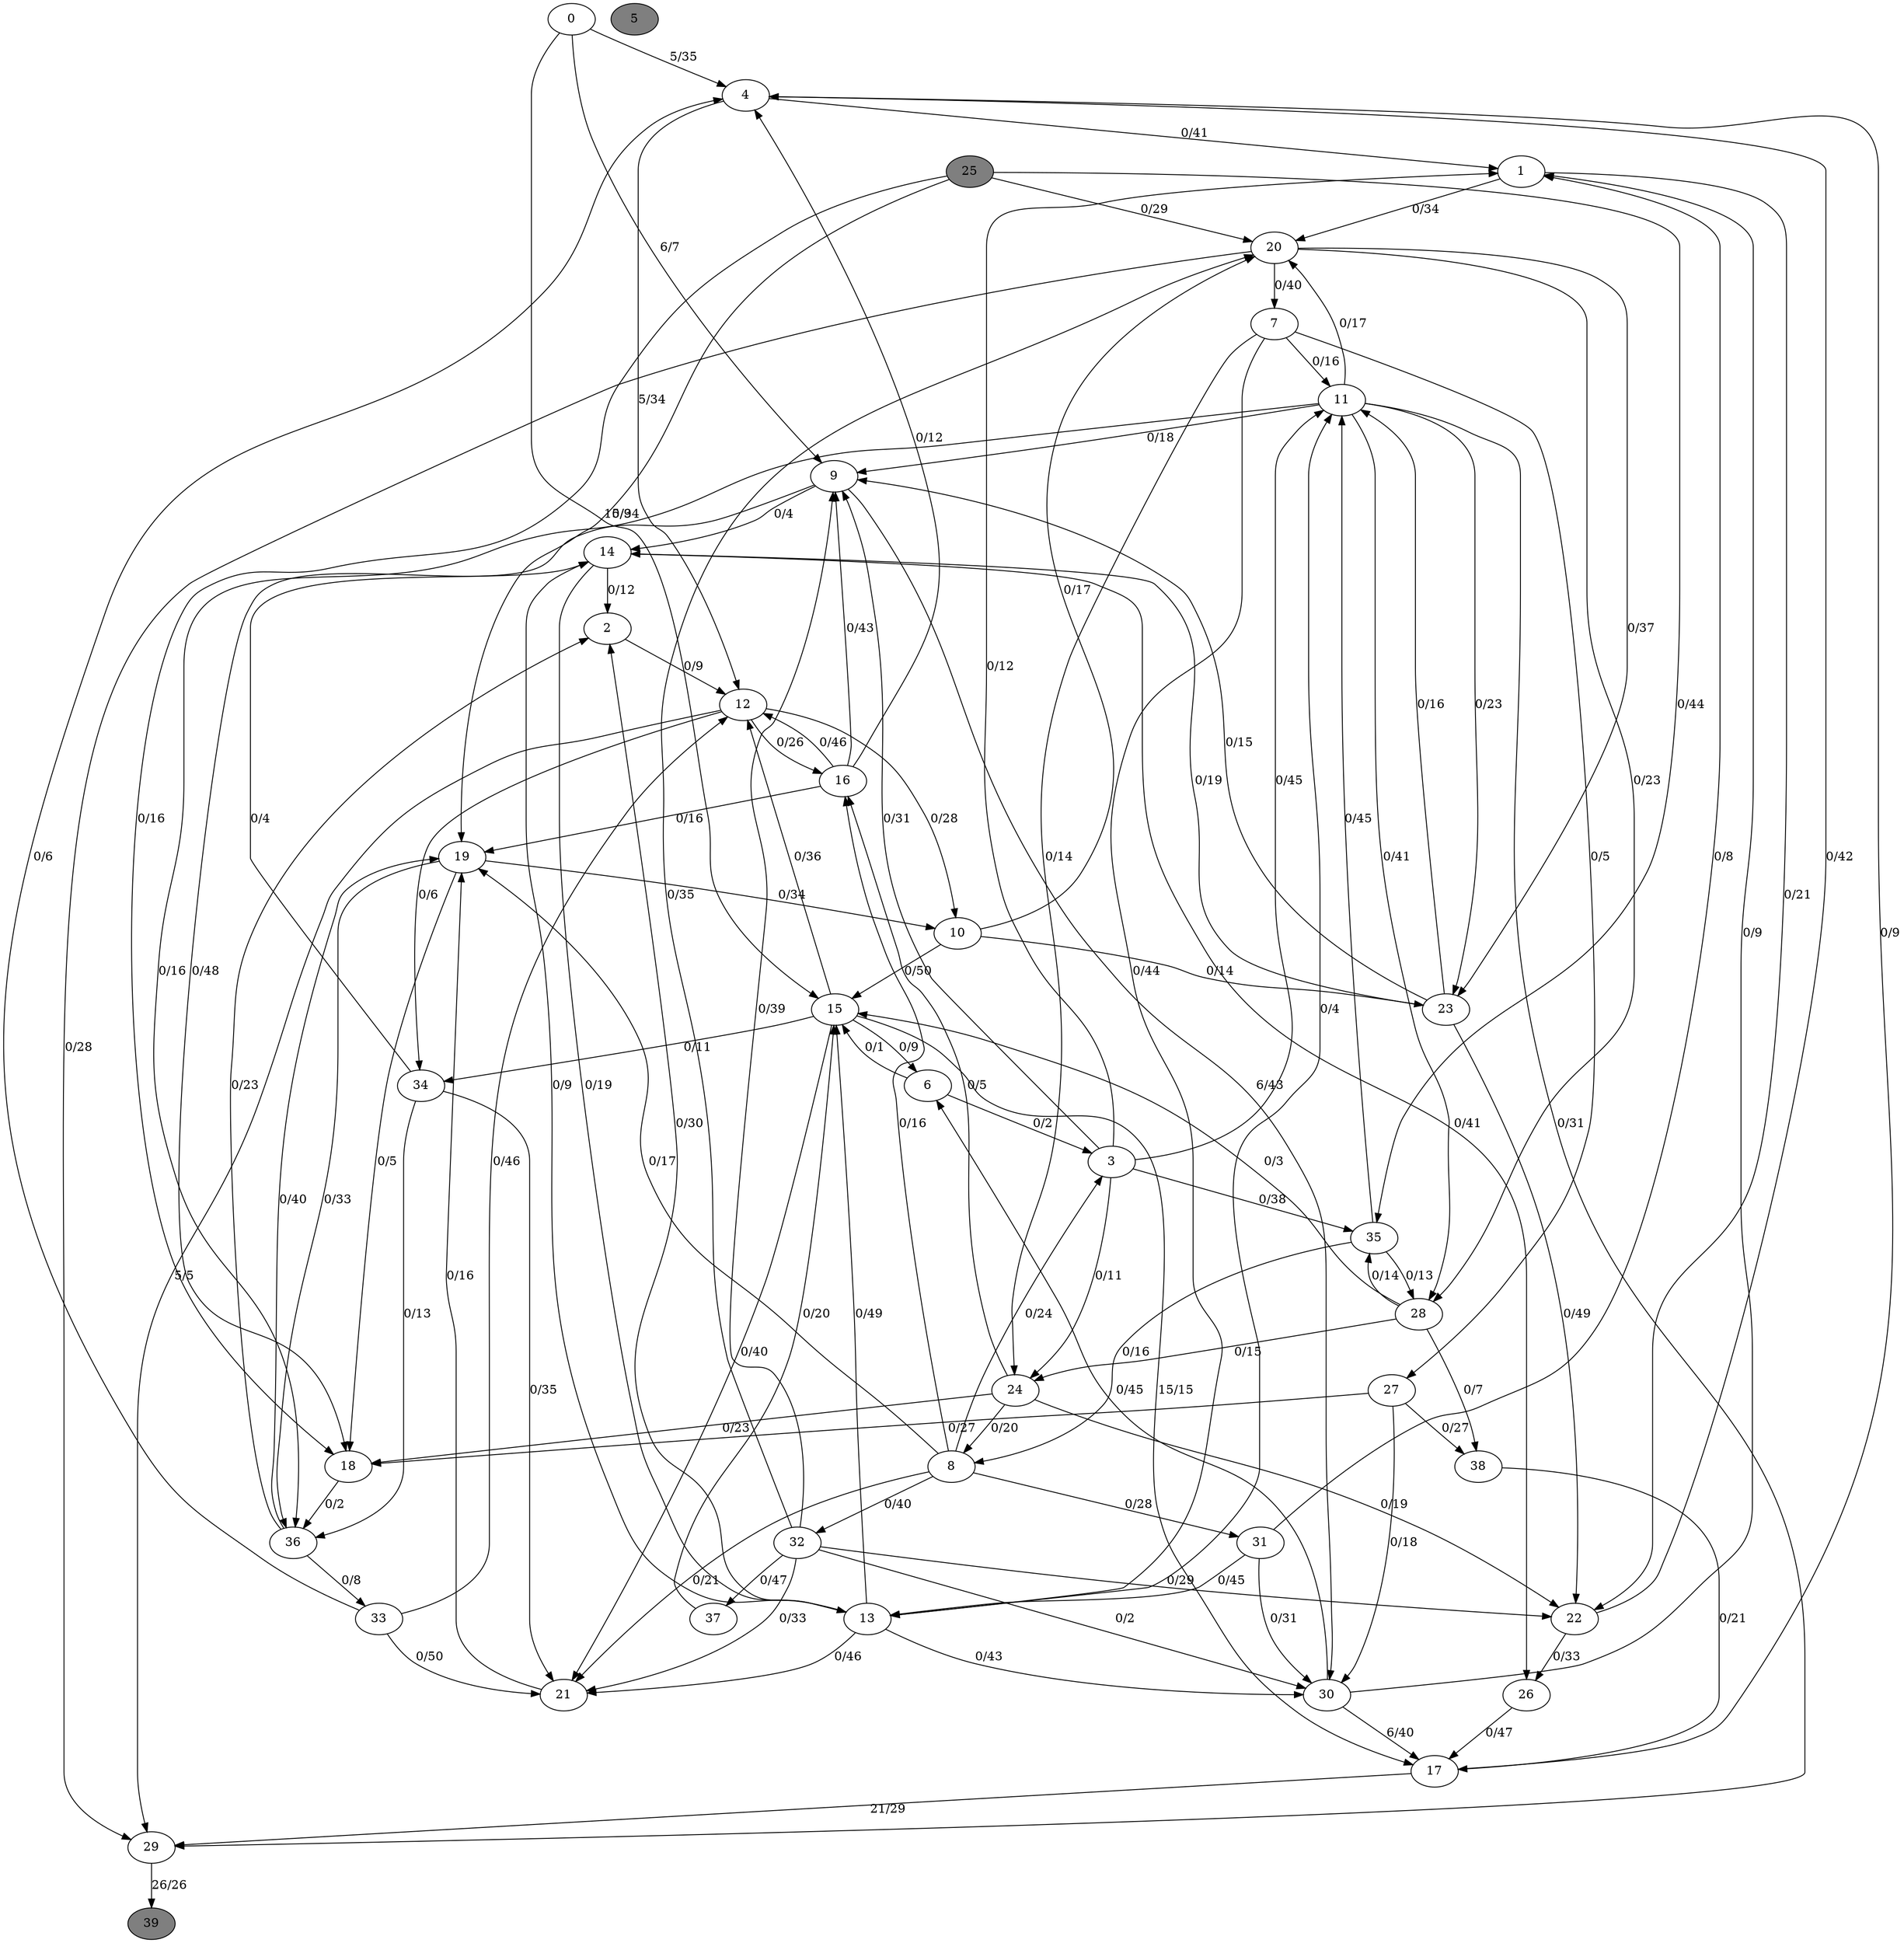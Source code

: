 digraph G {
	0[style=filled fillcolor=grey100];
	0->4[label ="5/35"] ;
	0->9[label ="6/7"] ;
	0->15[label ="15/34"] ;
	1[style=filled fillcolor=grey100];
	1->20[label ="0/34"] ;
	1->22[label ="0/21"] ;
	2[style=filled fillcolor=grey100];
	2->12[label ="0/9"] ;
	3[style=filled fillcolor=grey100];
	3->1[label ="0/12"] ;
	3->9[label ="0/31"] ;
	3->11[label ="0/45"] ;
	3->24[label ="0/11"] ;
	3->35[label ="0/38"] ;
	4[style=filled fillcolor=grey100];
	4->1[label ="0/41"] ;
	4->12[label ="5/34"] ;
	5[style=filled fillcolor=grey50];
	6[style=filled fillcolor=grey100];
	6->3[label ="0/2"] ;
	6->15[label ="0/1"] ;
	7[style=filled fillcolor=grey100];
	7->11[label ="0/16"] ;
	7->13[label ="0/44"] ;
	7->24[label ="0/14"] ;
	7->27[label ="0/5"] ;
	8[style=filled fillcolor=grey100];
	8->3[label ="0/24"] ;
	8->16[label ="0/16"] ;
	8->19[label ="0/17"] ;
	8->21[label ="0/21"] ;
	8->31[label ="0/28"] ;
	8->32[label ="0/40"] ;
	9[style=filled fillcolor=grey100];
	9->14[label ="0/4"] ;
	9->18[label ="0/48"] ;
	9->30[label ="6/43"] ;
	10[style=filled fillcolor=grey100];
	10->15[label ="0/50"] ;
	10->20[label ="0/17"] ;
	10->23[label ="0/14"] ;
	11[style=filled fillcolor=grey100];
	11->9[label ="0/18"] ;
	11->20[label ="0/17"] ;
	11->23[label ="0/23"] ;
	11->28[label ="0/41"] ;
	11->29[label ="0/31"] ;
	11->36[label ="0/16"] ;
	12[style=filled fillcolor=grey100];
	12->10[label ="0/28"] ;
	12->16[label ="0/26"] ;
	12->29[label ="5/5"] ;
	12->34[label ="0/6"] ;
	13[style=filled fillcolor=grey100];
	13->2[label ="0/30"] ;
	13->11[label ="0/4"] ;
	13->14[label ="0/9"] ;
	13->15[label ="0/49"] ;
	13->21[label ="0/46"] ;
	13->30[label ="0/43"] ;
	14[style=filled fillcolor=grey100];
	14->2[label ="0/12"] ;
	14->13[label ="0/19"] ;
	14->26[label ="0/41"] ;
	15[style=filled fillcolor=grey100];
	15->6[label ="0/9"] ;
	15->12[label ="0/36"] ;
	15->17[label ="15/15"] ;
	15->21[label ="0/40"] ;
	15->34[label ="0/11"] ;
	16[style=filled fillcolor=grey100];
	16->4[label ="0/12"] ;
	16->9[label ="0/43"] ;
	16->12[label ="0/46"] ;
	16->19[label ="0/16"] ;
	17[style=filled fillcolor=grey100];
	17->4[label ="0/9"] ;
	17->29[label ="21/29"] ;
	18[style=filled fillcolor=grey100];
	18->36[label ="0/2"] ;
	19[style=filled fillcolor=grey100];
	19->10[label ="0/34"] ;
	19->18[label ="0/5"] ;
	19->36[label ="0/33"] ;
	20[style=filled fillcolor=grey100];
	20->7[label ="0/40"] ;
	20->23[label ="0/37"] ;
	20->28[label ="0/23"] ;
	20->29[label ="0/28"] ;
	21[style=filled fillcolor=grey100];
	21->19[label ="0/16"] ;
	22[style=filled fillcolor=grey100];
	22->4[label ="0/42"] ;
	22->26[label ="0/33"] ;
	23[style=filled fillcolor=grey100];
	23->9[label ="0/15"] ;
	23->11[label ="0/16"] ;
	23->14[label ="0/19"] ;
	23->22[label ="0/49"] ;
	24[style=filled fillcolor=grey100];
	24->8[label ="0/20"] ;
	24->16[label ="0/5"] ;
	24->18[label ="0/23"] ;
	24->22[label ="0/19"] ;
	25[style=filled fillcolor=grey50];
	25->18[label ="0/16"] ;
	25->19[label ="0/9"] ;
	25->20[label ="0/29"] ;
	25->35[label ="0/44"] ;
	26[style=filled fillcolor=grey100];
	26->17[label ="0/47"] ;
	27[style=filled fillcolor=grey100];
	27->18[label ="0/27"] ;
	27->30[label ="0/18"] ;
	27->38[label ="0/27"] ;
	28[style=filled fillcolor=grey100];
	28->15[label ="0/3"] ;
	28->24[label ="0/15"] ;
	28->35[label ="0/14"] ;
	28->38[label ="0/7"] ;
	29[style=filled fillcolor=grey100];
	29->39[label ="26/26"] ;
	30[style=filled fillcolor=grey100];
	30->1[label ="0/9"] ;
	30->6[label ="0/45"] ;
	30->17[label ="6/40"] ;
	31[style=filled fillcolor=grey100];
	31->1[label ="0/8"] ;
	31->13[label ="0/45"] ;
	31->30[label ="0/31"] ;
	32[style=filled fillcolor=grey100];
	32->9[label ="0/39"] ;
	32->20[label ="0/35"] ;
	32->21[label ="0/33"] ;
	32->22[label ="0/29"] ;
	32->30[label ="0/2"] ;
	32->37[label ="0/47"] ;
	33[style=filled fillcolor=grey100];
	33->4[label ="0/6"] ;
	33->12[label ="0/46"] ;
	33->21[label ="0/50"] ;
	34[style=filled fillcolor=grey100];
	34->14[label ="0/4"] ;
	34->21[label ="0/35"] ;
	34->36[label ="0/13"] ;
	35[style=filled fillcolor=grey100];
	35->8[label ="0/16"] ;
	35->11[label ="0/45"] ;
	35->28[label ="0/13"] ;
	36[style=filled fillcolor=grey100];
	36->2[label ="0/23"] ;
	36->19[label ="0/40"] ;
	36->33[label ="0/8"] ;
	37[style=filled fillcolor=grey100];
	37->15[label ="0/20"] ;
	38[style=filled fillcolor=grey100];
	38->17[label ="0/21"] ;
	39[style=filled fillcolor=grey50];
}
